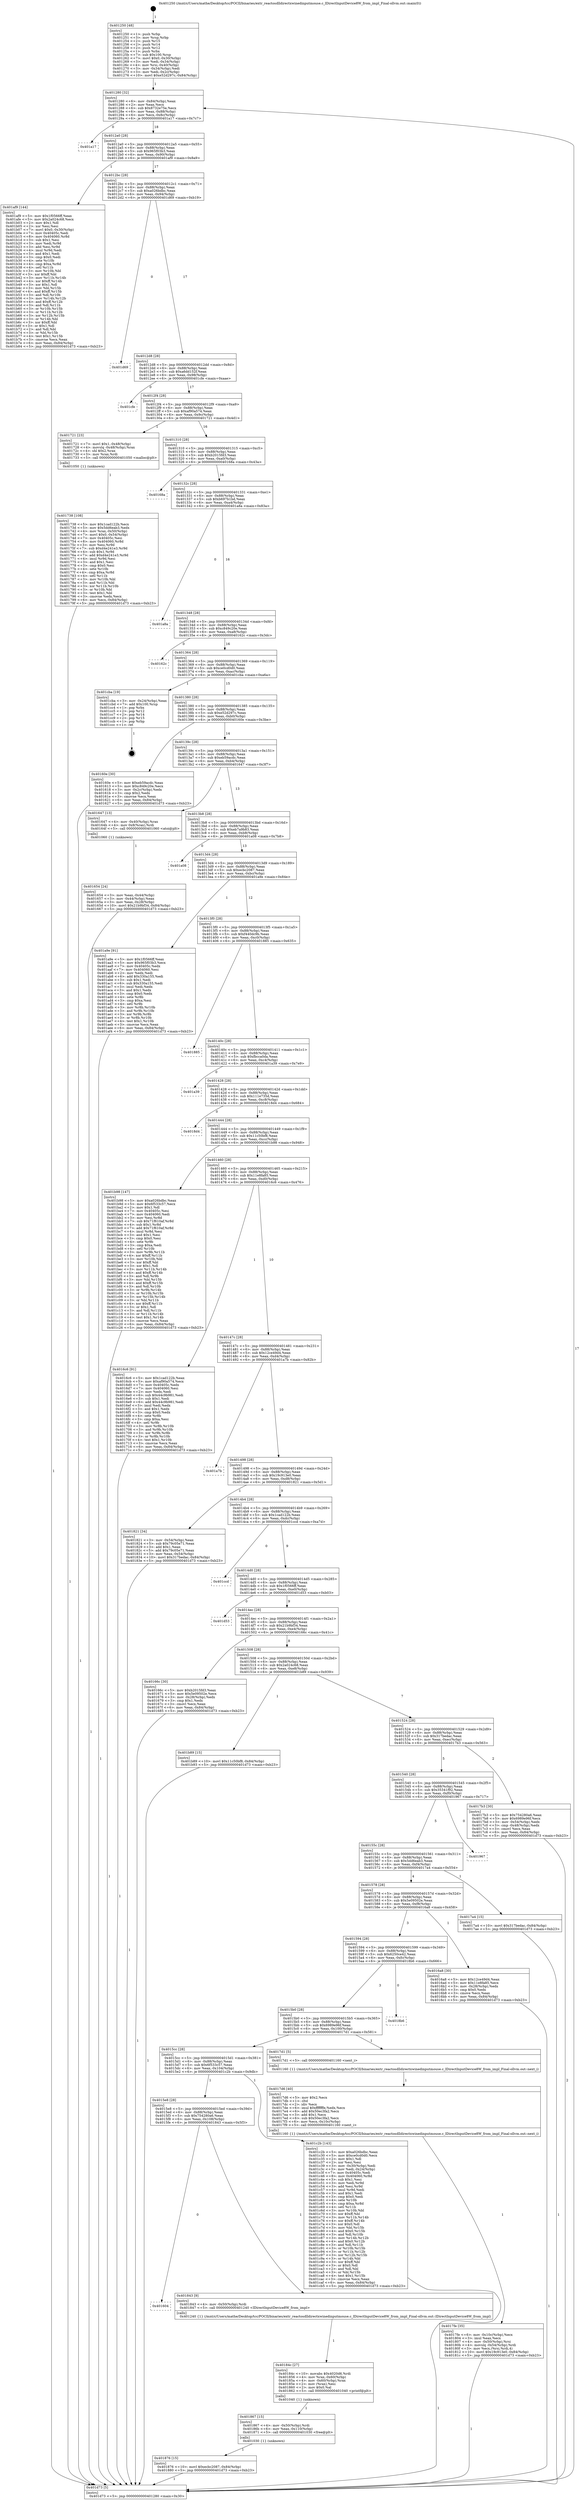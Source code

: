 digraph "0x401250" {
  label = "0x401250 (/mnt/c/Users/mathe/Desktop/tcc/POCII/binaries/extr_reactosdlldirectxwinedinputmouse.c_IDirectInputDevice8W_from_impl_Final-ollvm.out::main(0))"
  labelloc = "t"
  node[shape=record]

  Entry [label="",width=0.3,height=0.3,shape=circle,fillcolor=black,style=filled]
  "0x401280" [label="{
     0x401280 [32]\l
     | [instrs]\l
     &nbsp;&nbsp;0x401280 \<+6\>: mov -0x84(%rbp),%eax\l
     &nbsp;&nbsp;0x401286 \<+2\>: mov %eax,%ecx\l
     &nbsp;&nbsp;0x401288 \<+6\>: sub $0x8732e75e,%ecx\l
     &nbsp;&nbsp;0x40128e \<+6\>: mov %eax,-0x88(%rbp)\l
     &nbsp;&nbsp;0x401294 \<+6\>: mov %ecx,-0x8c(%rbp)\l
     &nbsp;&nbsp;0x40129a \<+6\>: je 0000000000401a17 \<main+0x7c7\>\l
  }"]
  "0x401a17" [label="{
     0x401a17\l
  }", style=dashed]
  "0x4012a0" [label="{
     0x4012a0 [28]\l
     | [instrs]\l
     &nbsp;&nbsp;0x4012a0 \<+5\>: jmp 00000000004012a5 \<main+0x55\>\l
     &nbsp;&nbsp;0x4012a5 \<+6\>: mov -0x88(%rbp),%eax\l
     &nbsp;&nbsp;0x4012ab \<+5\>: sub $0x965f03b3,%eax\l
     &nbsp;&nbsp;0x4012b0 \<+6\>: mov %eax,-0x90(%rbp)\l
     &nbsp;&nbsp;0x4012b6 \<+6\>: je 0000000000401af9 \<main+0x8a9\>\l
  }"]
  Exit [label="",width=0.3,height=0.3,shape=circle,fillcolor=black,style=filled,peripheries=2]
  "0x401af9" [label="{
     0x401af9 [144]\l
     | [instrs]\l
     &nbsp;&nbsp;0x401af9 \<+5\>: mov $0x1f0566ff,%eax\l
     &nbsp;&nbsp;0x401afe \<+5\>: mov $0x2a024c68,%ecx\l
     &nbsp;&nbsp;0x401b03 \<+2\>: mov $0x1,%dl\l
     &nbsp;&nbsp;0x401b05 \<+2\>: xor %esi,%esi\l
     &nbsp;&nbsp;0x401b07 \<+7\>: movl $0x0,-0x30(%rbp)\l
     &nbsp;&nbsp;0x401b0e \<+7\>: mov 0x40405c,%edi\l
     &nbsp;&nbsp;0x401b15 \<+8\>: mov 0x404060,%r8d\l
     &nbsp;&nbsp;0x401b1d \<+3\>: sub $0x1,%esi\l
     &nbsp;&nbsp;0x401b20 \<+3\>: mov %edi,%r9d\l
     &nbsp;&nbsp;0x401b23 \<+3\>: add %esi,%r9d\l
     &nbsp;&nbsp;0x401b26 \<+4\>: imul %r9d,%edi\l
     &nbsp;&nbsp;0x401b2a \<+3\>: and $0x1,%edi\l
     &nbsp;&nbsp;0x401b2d \<+3\>: cmp $0x0,%edi\l
     &nbsp;&nbsp;0x401b30 \<+4\>: sete %r10b\l
     &nbsp;&nbsp;0x401b34 \<+4\>: cmp $0xa,%r8d\l
     &nbsp;&nbsp;0x401b38 \<+4\>: setl %r11b\l
     &nbsp;&nbsp;0x401b3c \<+3\>: mov %r10b,%bl\l
     &nbsp;&nbsp;0x401b3f \<+3\>: xor $0xff,%bl\l
     &nbsp;&nbsp;0x401b42 \<+3\>: mov %r11b,%r14b\l
     &nbsp;&nbsp;0x401b45 \<+4\>: xor $0xff,%r14b\l
     &nbsp;&nbsp;0x401b49 \<+3\>: xor $0x1,%dl\l
     &nbsp;&nbsp;0x401b4c \<+3\>: mov %bl,%r15b\l
     &nbsp;&nbsp;0x401b4f \<+4\>: and $0xff,%r15b\l
     &nbsp;&nbsp;0x401b53 \<+3\>: and %dl,%r10b\l
     &nbsp;&nbsp;0x401b56 \<+3\>: mov %r14b,%r12b\l
     &nbsp;&nbsp;0x401b59 \<+4\>: and $0xff,%r12b\l
     &nbsp;&nbsp;0x401b5d \<+3\>: and %dl,%r11b\l
     &nbsp;&nbsp;0x401b60 \<+3\>: or %r10b,%r15b\l
     &nbsp;&nbsp;0x401b63 \<+3\>: or %r11b,%r12b\l
     &nbsp;&nbsp;0x401b66 \<+3\>: xor %r12b,%r15b\l
     &nbsp;&nbsp;0x401b69 \<+3\>: or %r14b,%bl\l
     &nbsp;&nbsp;0x401b6c \<+3\>: xor $0xff,%bl\l
     &nbsp;&nbsp;0x401b6f \<+3\>: or $0x1,%dl\l
     &nbsp;&nbsp;0x401b72 \<+2\>: and %dl,%bl\l
     &nbsp;&nbsp;0x401b74 \<+3\>: or %bl,%r15b\l
     &nbsp;&nbsp;0x401b77 \<+4\>: test $0x1,%r15b\l
     &nbsp;&nbsp;0x401b7b \<+3\>: cmovne %ecx,%eax\l
     &nbsp;&nbsp;0x401b7e \<+6\>: mov %eax,-0x84(%rbp)\l
     &nbsp;&nbsp;0x401b84 \<+5\>: jmp 0000000000401d73 \<main+0xb23\>\l
  }"]
  "0x4012bc" [label="{
     0x4012bc [28]\l
     | [instrs]\l
     &nbsp;&nbsp;0x4012bc \<+5\>: jmp 00000000004012c1 \<main+0x71\>\l
     &nbsp;&nbsp;0x4012c1 \<+6\>: mov -0x88(%rbp),%eax\l
     &nbsp;&nbsp;0x4012c7 \<+5\>: sub $0xa026bdbc,%eax\l
     &nbsp;&nbsp;0x4012cc \<+6\>: mov %eax,-0x94(%rbp)\l
     &nbsp;&nbsp;0x4012d2 \<+6\>: je 0000000000401d69 \<main+0xb19\>\l
  }"]
  "0x401876" [label="{
     0x401876 [15]\l
     | [instrs]\l
     &nbsp;&nbsp;0x401876 \<+10\>: movl $0xecbc2087,-0x84(%rbp)\l
     &nbsp;&nbsp;0x401880 \<+5\>: jmp 0000000000401d73 \<main+0xb23\>\l
  }"]
  "0x401d69" [label="{
     0x401d69\l
  }", style=dashed]
  "0x4012d8" [label="{
     0x4012d8 [28]\l
     | [instrs]\l
     &nbsp;&nbsp;0x4012d8 \<+5\>: jmp 00000000004012dd \<main+0x8d\>\l
     &nbsp;&nbsp;0x4012dd \<+6\>: mov -0x88(%rbp),%eax\l
     &nbsp;&nbsp;0x4012e3 \<+5\>: sub $0xa6dd152f,%eax\l
     &nbsp;&nbsp;0x4012e8 \<+6\>: mov %eax,-0x98(%rbp)\l
     &nbsp;&nbsp;0x4012ee \<+6\>: je 0000000000401cfe \<main+0xaae\>\l
  }"]
  "0x401867" [label="{
     0x401867 [15]\l
     | [instrs]\l
     &nbsp;&nbsp;0x401867 \<+4\>: mov -0x50(%rbp),%rdi\l
     &nbsp;&nbsp;0x40186b \<+6\>: mov %eax,-0x110(%rbp)\l
     &nbsp;&nbsp;0x401871 \<+5\>: call 0000000000401030 \<free@plt\>\l
     | [calls]\l
     &nbsp;&nbsp;0x401030 \{1\} (unknown)\l
  }"]
  "0x401cfe" [label="{
     0x401cfe\l
  }", style=dashed]
  "0x4012f4" [label="{
     0x4012f4 [28]\l
     | [instrs]\l
     &nbsp;&nbsp;0x4012f4 \<+5\>: jmp 00000000004012f9 \<main+0xa9\>\l
     &nbsp;&nbsp;0x4012f9 \<+6\>: mov -0x88(%rbp),%eax\l
     &nbsp;&nbsp;0x4012ff \<+5\>: sub $0xaf90a574,%eax\l
     &nbsp;&nbsp;0x401304 \<+6\>: mov %eax,-0x9c(%rbp)\l
     &nbsp;&nbsp;0x40130a \<+6\>: je 0000000000401721 \<main+0x4d1\>\l
  }"]
  "0x40184c" [label="{
     0x40184c [27]\l
     | [instrs]\l
     &nbsp;&nbsp;0x40184c \<+10\>: movabs $0x4020d6,%rdi\l
     &nbsp;&nbsp;0x401856 \<+4\>: mov %rax,-0x60(%rbp)\l
     &nbsp;&nbsp;0x40185a \<+4\>: mov -0x60(%rbp),%rax\l
     &nbsp;&nbsp;0x40185e \<+2\>: mov (%rax),%esi\l
     &nbsp;&nbsp;0x401860 \<+2\>: mov $0x0,%al\l
     &nbsp;&nbsp;0x401862 \<+5\>: call 0000000000401040 \<printf@plt\>\l
     | [calls]\l
     &nbsp;&nbsp;0x401040 \{1\} (unknown)\l
  }"]
  "0x401721" [label="{
     0x401721 [23]\l
     | [instrs]\l
     &nbsp;&nbsp;0x401721 \<+7\>: movl $0x1,-0x48(%rbp)\l
     &nbsp;&nbsp;0x401728 \<+4\>: movslq -0x48(%rbp),%rax\l
     &nbsp;&nbsp;0x40172c \<+4\>: shl $0x2,%rax\l
     &nbsp;&nbsp;0x401730 \<+3\>: mov %rax,%rdi\l
     &nbsp;&nbsp;0x401733 \<+5\>: call 0000000000401050 \<malloc@plt\>\l
     | [calls]\l
     &nbsp;&nbsp;0x401050 \{1\} (unknown)\l
  }"]
  "0x401310" [label="{
     0x401310 [28]\l
     | [instrs]\l
     &nbsp;&nbsp;0x401310 \<+5\>: jmp 0000000000401315 \<main+0xc5\>\l
     &nbsp;&nbsp;0x401315 \<+6\>: mov -0x88(%rbp),%eax\l
     &nbsp;&nbsp;0x40131b \<+5\>: sub $0xb2015fd3,%eax\l
     &nbsp;&nbsp;0x401320 \<+6\>: mov %eax,-0xa0(%rbp)\l
     &nbsp;&nbsp;0x401326 \<+6\>: je 000000000040168a \<main+0x43a\>\l
  }"]
  "0x401604" [label="{
     0x401604\l
  }", style=dashed]
  "0x40168a" [label="{
     0x40168a\l
  }", style=dashed]
  "0x40132c" [label="{
     0x40132c [28]\l
     | [instrs]\l
     &nbsp;&nbsp;0x40132c \<+5\>: jmp 0000000000401331 \<main+0xe1\>\l
     &nbsp;&nbsp;0x401331 \<+6\>: mov -0x88(%rbp),%eax\l
     &nbsp;&nbsp;0x401337 \<+5\>: sub $0xb697b1bd,%eax\l
     &nbsp;&nbsp;0x40133c \<+6\>: mov %eax,-0xa4(%rbp)\l
     &nbsp;&nbsp;0x401342 \<+6\>: je 0000000000401a8a \<main+0x83a\>\l
  }"]
  "0x401843" [label="{
     0x401843 [9]\l
     | [instrs]\l
     &nbsp;&nbsp;0x401843 \<+4\>: mov -0x50(%rbp),%rdi\l
     &nbsp;&nbsp;0x401847 \<+5\>: call 0000000000401240 \<IDirectInputDevice8W_from_impl\>\l
     | [calls]\l
     &nbsp;&nbsp;0x401240 \{1\} (/mnt/c/Users/mathe/Desktop/tcc/POCII/binaries/extr_reactosdlldirectxwinedinputmouse.c_IDirectInputDevice8W_from_impl_Final-ollvm.out::IDirectInputDevice8W_from_impl)\l
  }"]
  "0x401a8a" [label="{
     0x401a8a\l
  }", style=dashed]
  "0x401348" [label="{
     0x401348 [28]\l
     | [instrs]\l
     &nbsp;&nbsp;0x401348 \<+5\>: jmp 000000000040134d \<main+0xfd\>\l
     &nbsp;&nbsp;0x40134d \<+6\>: mov -0x88(%rbp),%eax\l
     &nbsp;&nbsp;0x401353 \<+5\>: sub $0xc849c20e,%eax\l
     &nbsp;&nbsp;0x401358 \<+6\>: mov %eax,-0xa8(%rbp)\l
     &nbsp;&nbsp;0x40135e \<+6\>: je 000000000040162c \<main+0x3dc\>\l
  }"]
  "0x4015e8" [label="{
     0x4015e8 [28]\l
     | [instrs]\l
     &nbsp;&nbsp;0x4015e8 \<+5\>: jmp 00000000004015ed \<main+0x39d\>\l
     &nbsp;&nbsp;0x4015ed \<+6\>: mov -0x88(%rbp),%eax\l
     &nbsp;&nbsp;0x4015f3 \<+5\>: sub $0x754280a6,%eax\l
     &nbsp;&nbsp;0x4015f8 \<+6\>: mov %eax,-0x108(%rbp)\l
     &nbsp;&nbsp;0x4015fe \<+6\>: je 0000000000401843 \<main+0x5f3\>\l
  }"]
  "0x40162c" [label="{
     0x40162c\l
  }", style=dashed]
  "0x401364" [label="{
     0x401364 [28]\l
     | [instrs]\l
     &nbsp;&nbsp;0x401364 \<+5\>: jmp 0000000000401369 \<main+0x119\>\l
     &nbsp;&nbsp;0x401369 \<+6\>: mov -0x88(%rbp),%eax\l
     &nbsp;&nbsp;0x40136f \<+5\>: sub $0xce0cd0d0,%eax\l
     &nbsp;&nbsp;0x401374 \<+6\>: mov %eax,-0xac(%rbp)\l
     &nbsp;&nbsp;0x40137a \<+6\>: je 0000000000401cba \<main+0xa6a\>\l
  }"]
  "0x401c2b" [label="{
     0x401c2b [143]\l
     | [instrs]\l
     &nbsp;&nbsp;0x401c2b \<+5\>: mov $0xa026bdbc,%eax\l
     &nbsp;&nbsp;0x401c30 \<+5\>: mov $0xce0cd0d0,%ecx\l
     &nbsp;&nbsp;0x401c35 \<+2\>: mov $0x1,%dl\l
     &nbsp;&nbsp;0x401c37 \<+2\>: xor %esi,%esi\l
     &nbsp;&nbsp;0x401c39 \<+3\>: mov -0x30(%rbp),%edi\l
     &nbsp;&nbsp;0x401c3c \<+3\>: mov %edi,-0x24(%rbp)\l
     &nbsp;&nbsp;0x401c3f \<+7\>: mov 0x40405c,%edi\l
     &nbsp;&nbsp;0x401c46 \<+8\>: mov 0x404060,%r8d\l
     &nbsp;&nbsp;0x401c4e \<+3\>: sub $0x1,%esi\l
     &nbsp;&nbsp;0x401c51 \<+3\>: mov %edi,%r9d\l
     &nbsp;&nbsp;0x401c54 \<+3\>: add %esi,%r9d\l
     &nbsp;&nbsp;0x401c57 \<+4\>: imul %r9d,%edi\l
     &nbsp;&nbsp;0x401c5b \<+3\>: and $0x1,%edi\l
     &nbsp;&nbsp;0x401c5e \<+3\>: cmp $0x0,%edi\l
     &nbsp;&nbsp;0x401c61 \<+4\>: sete %r10b\l
     &nbsp;&nbsp;0x401c65 \<+4\>: cmp $0xa,%r8d\l
     &nbsp;&nbsp;0x401c69 \<+4\>: setl %r11b\l
     &nbsp;&nbsp;0x401c6d \<+3\>: mov %r10b,%bl\l
     &nbsp;&nbsp;0x401c70 \<+3\>: xor $0xff,%bl\l
     &nbsp;&nbsp;0x401c73 \<+3\>: mov %r11b,%r14b\l
     &nbsp;&nbsp;0x401c76 \<+4\>: xor $0xff,%r14b\l
     &nbsp;&nbsp;0x401c7a \<+3\>: xor $0x0,%dl\l
     &nbsp;&nbsp;0x401c7d \<+3\>: mov %bl,%r15b\l
     &nbsp;&nbsp;0x401c80 \<+4\>: and $0x0,%r15b\l
     &nbsp;&nbsp;0x401c84 \<+3\>: and %dl,%r10b\l
     &nbsp;&nbsp;0x401c87 \<+3\>: mov %r14b,%r12b\l
     &nbsp;&nbsp;0x401c8a \<+4\>: and $0x0,%r12b\l
     &nbsp;&nbsp;0x401c8e \<+3\>: and %dl,%r11b\l
     &nbsp;&nbsp;0x401c91 \<+3\>: or %r10b,%r15b\l
     &nbsp;&nbsp;0x401c94 \<+3\>: or %r11b,%r12b\l
     &nbsp;&nbsp;0x401c97 \<+3\>: xor %r12b,%r15b\l
     &nbsp;&nbsp;0x401c9a \<+3\>: or %r14b,%bl\l
     &nbsp;&nbsp;0x401c9d \<+3\>: xor $0xff,%bl\l
     &nbsp;&nbsp;0x401ca0 \<+3\>: or $0x0,%dl\l
     &nbsp;&nbsp;0x401ca3 \<+2\>: and %dl,%bl\l
     &nbsp;&nbsp;0x401ca5 \<+3\>: or %bl,%r15b\l
     &nbsp;&nbsp;0x401ca8 \<+4\>: test $0x1,%r15b\l
     &nbsp;&nbsp;0x401cac \<+3\>: cmovne %ecx,%eax\l
     &nbsp;&nbsp;0x401caf \<+6\>: mov %eax,-0x84(%rbp)\l
     &nbsp;&nbsp;0x401cb5 \<+5\>: jmp 0000000000401d73 \<main+0xb23\>\l
  }"]
  "0x401cba" [label="{
     0x401cba [19]\l
     | [instrs]\l
     &nbsp;&nbsp;0x401cba \<+3\>: mov -0x24(%rbp),%eax\l
     &nbsp;&nbsp;0x401cbd \<+7\>: add $0x100,%rsp\l
     &nbsp;&nbsp;0x401cc4 \<+1\>: pop %rbx\l
     &nbsp;&nbsp;0x401cc5 \<+2\>: pop %r12\l
     &nbsp;&nbsp;0x401cc7 \<+2\>: pop %r14\l
     &nbsp;&nbsp;0x401cc9 \<+2\>: pop %r15\l
     &nbsp;&nbsp;0x401ccb \<+1\>: pop %rbp\l
     &nbsp;&nbsp;0x401ccc \<+1\>: ret\l
  }"]
  "0x401380" [label="{
     0x401380 [28]\l
     | [instrs]\l
     &nbsp;&nbsp;0x401380 \<+5\>: jmp 0000000000401385 \<main+0x135\>\l
     &nbsp;&nbsp;0x401385 \<+6\>: mov -0x88(%rbp),%eax\l
     &nbsp;&nbsp;0x40138b \<+5\>: sub $0xe52d297c,%eax\l
     &nbsp;&nbsp;0x401390 \<+6\>: mov %eax,-0xb0(%rbp)\l
     &nbsp;&nbsp;0x401396 \<+6\>: je 000000000040160e \<main+0x3be\>\l
  }"]
  "0x4017fe" [label="{
     0x4017fe [35]\l
     | [instrs]\l
     &nbsp;&nbsp;0x4017fe \<+6\>: mov -0x10c(%rbp),%ecx\l
     &nbsp;&nbsp;0x401804 \<+3\>: imul %eax,%ecx\l
     &nbsp;&nbsp;0x401807 \<+4\>: mov -0x50(%rbp),%rsi\l
     &nbsp;&nbsp;0x40180b \<+4\>: movslq -0x54(%rbp),%rdi\l
     &nbsp;&nbsp;0x40180f \<+3\>: mov %ecx,(%rsi,%rdi,4)\l
     &nbsp;&nbsp;0x401812 \<+10\>: movl $0x19c913e0,-0x84(%rbp)\l
     &nbsp;&nbsp;0x40181c \<+5\>: jmp 0000000000401d73 \<main+0xb23\>\l
  }"]
  "0x40160e" [label="{
     0x40160e [30]\l
     | [instrs]\l
     &nbsp;&nbsp;0x40160e \<+5\>: mov $0xeb59acdc,%eax\l
     &nbsp;&nbsp;0x401613 \<+5\>: mov $0xc849c20e,%ecx\l
     &nbsp;&nbsp;0x401618 \<+3\>: mov -0x2c(%rbp),%edx\l
     &nbsp;&nbsp;0x40161b \<+3\>: cmp $0x2,%edx\l
     &nbsp;&nbsp;0x40161e \<+3\>: cmovne %ecx,%eax\l
     &nbsp;&nbsp;0x401621 \<+6\>: mov %eax,-0x84(%rbp)\l
     &nbsp;&nbsp;0x401627 \<+5\>: jmp 0000000000401d73 \<main+0xb23\>\l
  }"]
  "0x40139c" [label="{
     0x40139c [28]\l
     | [instrs]\l
     &nbsp;&nbsp;0x40139c \<+5\>: jmp 00000000004013a1 \<main+0x151\>\l
     &nbsp;&nbsp;0x4013a1 \<+6\>: mov -0x88(%rbp),%eax\l
     &nbsp;&nbsp;0x4013a7 \<+5\>: sub $0xeb59acdc,%eax\l
     &nbsp;&nbsp;0x4013ac \<+6\>: mov %eax,-0xb4(%rbp)\l
     &nbsp;&nbsp;0x4013b2 \<+6\>: je 0000000000401647 \<main+0x3f7\>\l
  }"]
  "0x401d73" [label="{
     0x401d73 [5]\l
     | [instrs]\l
     &nbsp;&nbsp;0x401d73 \<+5\>: jmp 0000000000401280 \<main+0x30\>\l
  }"]
  "0x401250" [label="{
     0x401250 [48]\l
     | [instrs]\l
     &nbsp;&nbsp;0x401250 \<+1\>: push %rbp\l
     &nbsp;&nbsp;0x401251 \<+3\>: mov %rsp,%rbp\l
     &nbsp;&nbsp;0x401254 \<+2\>: push %r15\l
     &nbsp;&nbsp;0x401256 \<+2\>: push %r14\l
     &nbsp;&nbsp;0x401258 \<+2\>: push %r12\l
     &nbsp;&nbsp;0x40125a \<+1\>: push %rbx\l
     &nbsp;&nbsp;0x40125b \<+7\>: sub $0x100,%rsp\l
     &nbsp;&nbsp;0x401262 \<+7\>: movl $0x0,-0x30(%rbp)\l
     &nbsp;&nbsp;0x401269 \<+3\>: mov %edi,-0x34(%rbp)\l
     &nbsp;&nbsp;0x40126c \<+4\>: mov %rsi,-0x40(%rbp)\l
     &nbsp;&nbsp;0x401270 \<+3\>: mov -0x34(%rbp),%edi\l
     &nbsp;&nbsp;0x401273 \<+3\>: mov %edi,-0x2c(%rbp)\l
     &nbsp;&nbsp;0x401276 \<+10\>: movl $0xe52d297c,-0x84(%rbp)\l
  }"]
  "0x4017d6" [label="{
     0x4017d6 [40]\l
     | [instrs]\l
     &nbsp;&nbsp;0x4017d6 \<+5\>: mov $0x2,%ecx\l
     &nbsp;&nbsp;0x4017db \<+1\>: cltd\l
     &nbsp;&nbsp;0x4017dc \<+2\>: idiv %ecx\l
     &nbsp;&nbsp;0x4017de \<+6\>: imul $0xfffffffe,%edx,%ecx\l
     &nbsp;&nbsp;0x4017e4 \<+6\>: add $0x50ec3fa2,%ecx\l
     &nbsp;&nbsp;0x4017ea \<+3\>: add $0x1,%ecx\l
     &nbsp;&nbsp;0x4017ed \<+6\>: sub $0x50ec3fa2,%ecx\l
     &nbsp;&nbsp;0x4017f3 \<+6\>: mov %ecx,-0x10c(%rbp)\l
     &nbsp;&nbsp;0x4017f9 \<+5\>: call 0000000000401160 \<next_i\>\l
     | [calls]\l
     &nbsp;&nbsp;0x401160 \{1\} (/mnt/c/Users/mathe/Desktop/tcc/POCII/binaries/extr_reactosdlldirectxwinedinputmouse.c_IDirectInputDevice8W_from_impl_Final-ollvm.out::next_i)\l
  }"]
  "0x401647" [label="{
     0x401647 [13]\l
     | [instrs]\l
     &nbsp;&nbsp;0x401647 \<+4\>: mov -0x40(%rbp),%rax\l
     &nbsp;&nbsp;0x40164b \<+4\>: mov 0x8(%rax),%rdi\l
     &nbsp;&nbsp;0x40164f \<+5\>: call 0000000000401060 \<atoi@plt\>\l
     | [calls]\l
     &nbsp;&nbsp;0x401060 \{1\} (unknown)\l
  }"]
  "0x4013b8" [label="{
     0x4013b8 [28]\l
     | [instrs]\l
     &nbsp;&nbsp;0x4013b8 \<+5\>: jmp 00000000004013bd \<main+0x16d\>\l
     &nbsp;&nbsp;0x4013bd \<+6\>: mov -0x88(%rbp),%eax\l
     &nbsp;&nbsp;0x4013c3 \<+5\>: sub $0xeb7a9b83,%eax\l
     &nbsp;&nbsp;0x4013c8 \<+6\>: mov %eax,-0xb8(%rbp)\l
     &nbsp;&nbsp;0x4013ce \<+6\>: je 0000000000401a08 \<main+0x7b8\>\l
  }"]
  "0x401654" [label="{
     0x401654 [24]\l
     | [instrs]\l
     &nbsp;&nbsp;0x401654 \<+3\>: mov %eax,-0x44(%rbp)\l
     &nbsp;&nbsp;0x401657 \<+3\>: mov -0x44(%rbp),%eax\l
     &nbsp;&nbsp;0x40165a \<+3\>: mov %eax,-0x28(%rbp)\l
     &nbsp;&nbsp;0x40165d \<+10\>: movl $0x21b9bf34,-0x84(%rbp)\l
     &nbsp;&nbsp;0x401667 \<+5\>: jmp 0000000000401d73 \<main+0xb23\>\l
  }"]
  "0x4015cc" [label="{
     0x4015cc [28]\l
     | [instrs]\l
     &nbsp;&nbsp;0x4015cc \<+5\>: jmp 00000000004015d1 \<main+0x381\>\l
     &nbsp;&nbsp;0x4015d1 \<+6\>: mov -0x88(%rbp),%eax\l
     &nbsp;&nbsp;0x4015d7 \<+5\>: sub $0x6f533c57,%eax\l
     &nbsp;&nbsp;0x4015dc \<+6\>: mov %eax,-0x104(%rbp)\l
     &nbsp;&nbsp;0x4015e2 \<+6\>: je 0000000000401c2b \<main+0x9db\>\l
  }"]
  "0x401a08" [label="{
     0x401a08\l
  }", style=dashed]
  "0x4013d4" [label="{
     0x4013d4 [28]\l
     | [instrs]\l
     &nbsp;&nbsp;0x4013d4 \<+5\>: jmp 00000000004013d9 \<main+0x189\>\l
     &nbsp;&nbsp;0x4013d9 \<+6\>: mov -0x88(%rbp),%eax\l
     &nbsp;&nbsp;0x4013df \<+5\>: sub $0xecbc2087,%eax\l
     &nbsp;&nbsp;0x4013e4 \<+6\>: mov %eax,-0xbc(%rbp)\l
     &nbsp;&nbsp;0x4013ea \<+6\>: je 0000000000401a9e \<main+0x84e\>\l
  }"]
  "0x4017d1" [label="{
     0x4017d1 [5]\l
     | [instrs]\l
     &nbsp;&nbsp;0x4017d1 \<+5\>: call 0000000000401160 \<next_i\>\l
     | [calls]\l
     &nbsp;&nbsp;0x401160 \{1\} (/mnt/c/Users/mathe/Desktop/tcc/POCII/binaries/extr_reactosdlldirectxwinedinputmouse.c_IDirectInputDevice8W_from_impl_Final-ollvm.out::next_i)\l
  }"]
  "0x401a9e" [label="{
     0x401a9e [91]\l
     | [instrs]\l
     &nbsp;&nbsp;0x401a9e \<+5\>: mov $0x1f0566ff,%eax\l
     &nbsp;&nbsp;0x401aa3 \<+5\>: mov $0x965f03b3,%ecx\l
     &nbsp;&nbsp;0x401aa8 \<+7\>: mov 0x40405c,%edx\l
     &nbsp;&nbsp;0x401aaf \<+7\>: mov 0x404060,%esi\l
     &nbsp;&nbsp;0x401ab6 \<+2\>: mov %edx,%edi\l
     &nbsp;&nbsp;0x401ab8 \<+6\>: add $0x330a155,%edi\l
     &nbsp;&nbsp;0x401abe \<+3\>: sub $0x1,%edi\l
     &nbsp;&nbsp;0x401ac1 \<+6\>: sub $0x330a155,%edi\l
     &nbsp;&nbsp;0x401ac7 \<+3\>: imul %edi,%edx\l
     &nbsp;&nbsp;0x401aca \<+3\>: and $0x1,%edx\l
     &nbsp;&nbsp;0x401acd \<+3\>: cmp $0x0,%edx\l
     &nbsp;&nbsp;0x401ad0 \<+4\>: sete %r8b\l
     &nbsp;&nbsp;0x401ad4 \<+3\>: cmp $0xa,%esi\l
     &nbsp;&nbsp;0x401ad7 \<+4\>: setl %r9b\l
     &nbsp;&nbsp;0x401adb \<+3\>: mov %r8b,%r10b\l
     &nbsp;&nbsp;0x401ade \<+3\>: and %r9b,%r10b\l
     &nbsp;&nbsp;0x401ae1 \<+3\>: xor %r9b,%r8b\l
     &nbsp;&nbsp;0x401ae4 \<+3\>: or %r8b,%r10b\l
     &nbsp;&nbsp;0x401ae7 \<+4\>: test $0x1,%r10b\l
     &nbsp;&nbsp;0x401aeb \<+3\>: cmovne %ecx,%eax\l
     &nbsp;&nbsp;0x401aee \<+6\>: mov %eax,-0x84(%rbp)\l
     &nbsp;&nbsp;0x401af4 \<+5\>: jmp 0000000000401d73 \<main+0xb23\>\l
  }"]
  "0x4013f0" [label="{
     0x4013f0 [28]\l
     | [instrs]\l
     &nbsp;&nbsp;0x4013f0 \<+5\>: jmp 00000000004013f5 \<main+0x1a5\>\l
     &nbsp;&nbsp;0x4013f5 \<+6\>: mov -0x88(%rbp),%eax\l
     &nbsp;&nbsp;0x4013fb \<+5\>: sub $0xf440dc9b,%eax\l
     &nbsp;&nbsp;0x401400 \<+6\>: mov %eax,-0xc0(%rbp)\l
     &nbsp;&nbsp;0x401406 \<+6\>: je 0000000000401885 \<main+0x635\>\l
  }"]
  "0x4015b0" [label="{
     0x4015b0 [28]\l
     | [instrs]\l
     &nbsp;&nbsp;0x4015b0 \<+5\>: jmp 00000000004015b5 \<main+0x365\>\l
     &nbsp;&nbsp;0x4015b5 \<+6\>: mov -0x88(%rbp),%eax\l
     &nbsp;&nbsp;0x4015bb \<+5\>: sub $0x6989e96f,%eax\l
     &nbsp;&nbsp;0x4015c0 \<+6\>: mov %eax,-0x100(%rbp)\l
     &nbsp;&nbsp;0x4015c6 \<+6\>: je 00000000004017d1 \<main+0x581\>\l
  }"]
  "0x401885" [label="{
     0x401885\l
  }", style=dashed]
  "0x40140c" [label="{
     0x40140c [28]\l
     | [instrs]\l
     &nbsp;&nbsp;0x40140c \<+5\>: jmp 0000000000401411 \<main+0x1c1\>\l
     &nbsp;&nbsp;0x401411 \<+6\>: mov -0x88(%rbp),%eax\l
     &nbsp;&nbsp;0x401417 \<+5\>: sub $0xfbcca0da,%eax\l
     &nbsp;&nbsp;0x40141c \<+6\>: mov %eax,-0xc4(%rbp)\l
     &nbsp;&nbsp;0x401422 \<+6\>: je 0000000000401a39 \<main+0x7e9\>\l
  }"]
  "0x4018b6" [label="{
     0x4018b6\l
  }", style=dashed]
  "0x401a39" [label="{
     0x401a39\l
  }", style=dashed]
  "0x401428" [label="{
     0x401428 [28]\l
     | [instrs]\l
     &nbsp;&nbsp;0x401428 \<+5\>: jmp 000000000040142d \<main+0x1dd\>\l
     &nbsp;&nbsp;0x40142d \<+6\>: mov -0x88(%rbp),%eax\l
     &nbsp;&nbsp;0x401433 \<+5\>: sub $0x111e735d,%eax\l
     &nbsp;&nbsp;0x401438 \<+6\>: mov %eax,-0xc8(%rbp)\l
     &nbsp;&nbsp;0x40143e \<+6\>: je 00000000004018d4 \<main+0x684\>\l
  }"]
  "0x401738" [label="{
     0x401738 [108]\l
     | [instrs]\l
     &nbsp;&nbsp;0x401738 \<+5\>: mov $0x1cad122b,%ecx\l
     &nbsp;&nbsp;0x40173d \<+5\>: mov $0x5dd6eab3,%edx\l
     &nbsp;&nbsp;0x401742 \<+4\>: mov %rax,-0x50(%rbp)\l
     &nbsp;&nbsp;0x401746 \<+7\>: movl $0x0,-0x54(%rbp)\l
     &nbsp;&nbsp;0x40174d \<+7\>: mov 0x40405c,%esi\l
     &nbsp;&nbsp;0x401754 \<+8\>: mov 0x404060,%r8d\l
     &nbsp;&nbsp;0x40175c \<+3\>: mov %esi,%r9d\l
     &nbsp;&nbsp;0x40175f \<+7\>: sub $0xd4e241e3,%r9d\l
     &nbsp;&nbsp;0x401766 \<+4\>: sub $0x1,%r9d\l
     &nbsp;&nbsp;0x40176a \<+7\>: add $0xd4e241e3,%r9d\l
     &nbsp;&nbsp;0x401771 \<+4\>: imul %r9d,%esi\l
     &nbsp;&nbsp;0x401775 \<+3\>: and $0x1,%esi\l
     &nbsp;&nbsp;0x401778 \<+3\>: cmp $0x0,%esi\l
     &nbsp;&nbsp;0x40177b \<+4\>: sete %r10b\l
     &nbsp;&nbsp;0x40177f \<+4\>: cmp $0xa,%r8d\l
     &nbsp;&nbsp;0x401783 \<+4\>: setl %r11b\l
     &nbsp;&nbsp;0x401787 \<+3\>: mov %r10b,%bl\l
     &nbsp;&nbsp;0x40178a \<+3\>: and %r11b,%bl\l
     &nbsp;&nbsp;0x40178d \<+3\>: xor %r11b,%r10b\l
     &nbsp;&nbsp;0x401790 \<+3\>: or %r10b,%bl\l
     &nbsp;&nbsp;0x401793 \<+3\>: test $0x1,%bl\l
     &nbsp;&nbsp;0x401796 \<+3\>: cmovne %edx,%ecx\l
     &nbsp;&nbsp;0x401799 \<+6\>: mov %ecx,-0x84(%rbp)\l
     &nbsp;&nbsp;0x40179f \<+5\>: jmp 0000000000401d73 \<main+0xb23\>\l
  }"]
  "0x4018d4" [label="{
     0x4018d4\l
  }", style=dashed]
  "0x401444" [label="{
     0x401444 [28]\l
     | [instrs]\l
     &nbsp;&nbsp;0x401444 \<+5\>: jmp 0000000000401449 \<main+0x1f9\>\l
     &nbsp;&nbsp;0x401449 \<+6\>: mov -0x88(%rbp),%eax\l
     &nbsp;&nbsp;0x40144f \<+5\>: sub $0x11c50bf8,%eax\l
     &nbsp;&nbsp;0x401454 \<+6\>: mov %eax,-0xcc(%rbp)\l
     &nbsp;&nbsp;0x40145a \<+6\>: je 0000000000401b98 \<main+0x948\>\l
  }"]
  "0x401594" [label="{
     0x401594 [28]\l
     | [instrs]\l
     &nbsp;&nbsp;0x401594 \<+5\>: jmp 0000000000401599 \<main+0x349\>\l
     &nbsp;&nbsp;0x401599 \<+6\>: mov -0x88(%rbp),%eax\l
     &nbsp;&nbsp;0x40159f \<+5\>: sub $0x6250ce42,%eax\l
     &nbsp;&nbsp;0x4015a4 \<+6\>: mov %eax,-0xfc(%rbp)\l
     &nbsp;&nbsp;0x4015aa \<+6\>: je 00000000004018b6 \<main+0x666\>\l
  }"]
  "0x401b98" [label="{
     0x401b98 [147]\l
     | [instrs]\l
     &nbsp;&nbsp;0x401b98 \<+5\>: mov $0xa026bdbc,%eax\l
     &nbsp;&nbsp;0x401b9d \<+5\>: mov $0x6f533c57,%ecx\l
     &nbsp;&nbsp;0x401ba2 \<+2\>: mov $0x1,%dl\l
     &nbsp;&nbsp;0x401ba4 \<+7\>: mov 0x40405c,%esi\l
     &nbsp;&nbsp;0x401bab \<+7\>: mov 0x404060,%edi\l
     &nbsp;&nbsp;0x401bb2 \<+3\>: mov %esi,%r8d\l
     &nbsp;&nbsp;0x401bb5 \<+7\>: sub $0x71f610af,%r8d\l
     &nbsp;&nbsp;0x401bbc \<+4\>: sub $0x1,%r8d\l
     &nbsp;&nbsp;0x401bc0 \<+7\>: add $0x71f610af,%r8d\l
     &nbsp;&nbsp;0x401bc7 \<+4\>: imul %r8d,%esi\l
     &nbsp;&nbsp;0x401bcb \<+3\>: and $0x1,%esi\l
     &nbsp;&nbsp;0x401bce \<+3\>: cmp $0x0,%esi\l
     &nbsp;&nbsp;0x401bd1 \<+4\>: sete %r9b\l
     &nbsp;&nbsp;0x401bd5 \<+3\>: cmp $0xa,%edi\l
     &nbsp;&nbsp;0x401bd8 \<+4\>: setl %r10b\l
     &nbsp;&nbsp;0x401bdc \<+3\>: mov %r9b,%r11b\l
     &nbsp;&nbsp;0x401bdf \<+4\>: xor $0xff,%r11b\l
     &nbsp;&nbsp;0x401be3 \<+3\>: mov %r10b,%bl\l
     &nbsp;&nbsp;0x401be6 \<+3\>: xor $0xff,%bl\l
     &nbsp;&nbsp;0x401be9 \<+3\>: xor $0x1,%dl\l
     &nbsp;&nbsp;0x401bec \<+3\>: mov %r11b,%r14b\l
     &nbsp;&nbsp;0x401bef \<+4\>: and $0xff,%r14b\l
     &nbsp;&nbsp;0x401bf3 \<+3\>: and %dl,%r9b\l
     &nbsp;&nbsp;0x401bf6 \<+3\>: mov %bl,%r15b\l
     &nbsp;&nbsp;0x401bf9 \<+4\>: and $0xff,%r15b\l
     &nbsp;&nbsp;0x401bfd \<+3\>: and %dl,%r10b\l
     &nbsp;&nbsp;0x401c00 \<+3\>: or %r9b,%r14b\l
     &nbsp;&nbsp;0x401c03 \<+3\>: or %r10b,%r15b\l
     &nbsp;&nbsp;0x401c06 \<+3\>: xor %r15b,%r14b\l
     &nbsp;&nbsp;0x401c09 \<+3\>: or %bl,%r11b\l
     &nbsp;&nbsp;0x401c0c \<+4\>: xor $0xff,%r11b\l
     &nbsp;&nbsp;0x401c10 \<+3\>: or $0x1,%dl\l
     &nbsp;&nbsp;0x401c13 \<+3\>: and %dl,%r11b\l
     &nbsp;&nbsp;0x401c16 \<+3\>: or %r11b,%r14b\l
     &nbsp;&nbsp;0x401c19 \<+4\>: test $0x1,%r14b\l
     &nbsp;&nbsp;0x401c1d \<+3\>: cmovne %ecx,%eax\l
     &nbsp;&nbsp;0x401c20 \<+6\>: mov %eax,-0x84(%rbp)\l
     &nbsp;&nbsp;0x401c26 \<+5\>: jmp 0000000000401d73 \<main+0xb23\>\l
  }"]
  "0x401460" [label="{
     0x401460 [28]\l
     | [instrs]\l
     &nbsp;&nbsp;0x401460 \<+5\>: jmp 0000000000401465 \<main+0x215\>\l
     &nbsp;&nbsp;0x401465 \<+6\>: mov -0x88(%rbp),%eax\l
     &nbsp;&nbsp;0x40146b \<+5\>: sub $0x11e8fa85,%eax\l
     &nbsp;&nbsp;0x401470 \<+6\>: mov %eax,-0xd0(%rbp)\l
     &nbsp;&nbsp;0x401476 \<+6\>: je 00000000004016c6 \<main+0x476\>\l
  }"]
  "0x4016a8" [label="{
     0x4016a8 [30]\l
     | [instrs]\l
     &nbsp;&nbsp;0x4016a8 \<+5\>: mov $0x12ce49d4,%eax\l
     &nbsp;&nbsp;0x4016ad \<+5\>: mov $0x11e8fa85,%ecx\l
     &nbsp;&nbsp;0x4016b2 \<+3\>: mov -0x28(%rbp),%edx\l
     &nbsp;&nbsp;0x4016b5 \<+3\>: cmp $0x0,%edx\l
     &nbsp;&nbsp;0x4016b8 \<+3\>: cmove %ecx,%eax\l
     &nbsp;&nbsp;0x4016bb \<+6\>: mov %eax,-0x84(%rbp)\l
     &nbsp;&nbsp;0x4016c1 \<+5\>: jmp 0000000000401d73 \<main+0xb23\>\l
  }"]
  "0x4016c6" [label="{
     0x4016c6 [91]\l
     | [instrs]\l
     &nbsp;&nbsp;0x4016c6 \<+5\>: mov $0x1cad122b,%eax\l
     &nbsp;&nbsp;0x4016cb \<+5\>: mov $0xaf90a574,%ecx\l
     &nbsp;&nbsp;0x4016d0 \<+7\>: mov 0x40405c,%edx\l
     &nbsp;&nbsp;0x4016d7 \<+7\>: mov 0x404060,%esi\l
     &nbsp;&nbsp;0x4016de \<+2\>: mov %edx,%edi\l
     &nbsp;&nbsp;0x4016e0 \<+6\>: sub $0x44c9b981,%edi\l
     &nbsp;&nbsp;0x4016e6 \<+3\>: sub $0x1,%edi\l
     &nbsp;&nbsp;0x4016e9 \<+6\>: add $0x44c9b981,%edi\l
     &nbsp;&nbsp;0x4016ef \<+3\>: imul %edi,%edx\l
     &nbsp;&nbsp;0x4016f2 \<+3\>: and $0x1,%edx\l
     &nbsp;&nbsp;0x4016f5 \<+3\>: cmp $0x0,%edx\l
     &nbsp;&nbsp;0x4016f8 \<+4\>: sete %r8b\l
     &nbsp;&nbsp;0x4016fc \<+3\>: cmp $0xa,%esi\l
     &nbsp;&nbsp;0x4016ff \<+4\>: setl %r9b\l
     &nbsp;&nbsp;0x401703 \<+3\>: mov %r8b,%r10b\l
     &nbsp;&nbsp;0x401706 \<+3\>: and %r9b,%r10b\l
     &nbsp;&nbsp;0x401709 \<+3\>: xor %r9b,%r8b\l
     &nbsp;&nbsp;0x40170c \<+3\>: or %r8b,%r10b\l
     &nbsp;&nbsp;0x40170f \<+4\>: test $0x1,%r10b\l
     &nbsp;&nbsp;0x401713 \<+3\>: cmovne %ecx,%eax\l
     &nbsp;&nbsp;0x401716 \<+6\>: mov %eax,-0x84(%rbp)\l
     &nbsp;&nbsp;0x40171c \<+5\>: jmp 0000000000401d73 \<main+0xb23\>\l
  }"]
  "0x40147c" [label="{
     0x40147c [28]\l
     | [instrs]\l
     &nbsp;&nbsp;0x40147c \<+5\>: jmp 0000000000401481 \<main+0x231\>\l
     &nbsp;&nbsp;0x401481 \<+6\>: mov -0x88(%rbp),%eax\l
     &nbsp;&nbsp;0x401487 \<+5\>: sub $0x12ce49d4,%eax\l
     &nbsp;&nbsp;0x40148c \<+6\>: mov %eax,-0xd4(%rbp)\l
     &nbsp;&nbsp;0x401492 \<+6\>: je 0000000000401a7b \<main+0x82b\>\l
  }"]
  "0x401578" [label="{
     0x401578 [28]\l
     | [instrs]\l
     &nbsp;&nbsp;0x401578 \<+5\>: jmp 000000000040157d \<main+0x32d\>\l
     &nbsp;&nbsp;0x40157d \<+6\>: mov -0x88(%rbp),%eax\l
     &nbsp;&nbsp;0x401583 \<+5\>: sub $0x5e09502e,%eax\l
     &nbsp;&nbsp;0x401588 \<+6\>: mov %eax,-0xf8(%rbp)\l
     &nbsp;&nbsp;0x40158e \<+6\>: je 00000000004016a8 \<main+0x458\>\l
  }"]
  "0x401a7b" [label="{
     0x401a7b\l
  }", style=dashed]
  "0x401498" [label="{
     0x401498 [28]\l
     | [instrs]\l
     &nbsp;&nbsp;0x401498 \<+5\>: jmp 000000000040149d \<main+0x24d\>\l
     &nbsp;&nbsp;0x40149d \<+6\>: mov -0x88(%rbp),%eax\l
     &nbsp;&nbsp;0x4014a3 \<+5\>: sub $0x19c913e0,%eax\l
     &nbsp;&nbsp;0x4014a8 \<+6\>: mov %eax,-0xd8(%rbp)\l
     &nbsp;&nbsp;0x4014ae \<+6\>: je 0000000000401821 \<main+0x5d1\>\l
  }"]
  "0x4017a4" [label="{
     0x4017a4 [15]\l
     | [instrs]\l
     &nbsp;&nbsp;0x4017a4 \<+10\>: movl $0x317bedac,-0x84(%rbp)\l
     &nbsp;&nbsp;0x4017ae \<+5\>: jmp 0000000000401d73 \<main+0xb23\>\l
  }"]
  "0x401821" [label="{
     0x401821 [34]\l
     | [instrs]\l
     &nbsp;&nbsp;0x401821 \<+3\>: mov -0x54(%rbp),%eax\l
     &nbsp;&nbsp;0x401824 \<+5\>: sub $0x79c05e71,%eax\l
     &nbsp;&nbsp;0x401829 \<+3\>: add $0x1,%eax\l
     &nbsp;&nbsp;0x40182c \<+5\>: add $0x79c05e71,%eax\l
     &nbsp;&nbsp;0x401831 \<+3\>: mov %eax,-0x54(%rbp)\l
     &nbsp;&nbsp;0x401834 \<+10\>: movl $0x317bedac,-0x84(%rbp)\l
     &nbsp;&nbsp;0x40183e \<+5\>: jmp 0000000000401d73 \<main+0xb23\>\l
  }"]
  "0x4014b4" [label="{
     0x4014b4 [28]\l
     | [instrs]\l
     &nbsp;&nbsp;0x4014b4 \<+5\>: jmp 00000000004014b9 \<main+0x269\>\l
     &nbsp;&nbsp;0x4014b9 \<+6\>: mov -0x88(%rbp),%eax\l
     &nbsp;&nbsp;0x4014bf \<+5\>: sub $0x1cad122b,%eax\l
     &nbsp;&nbsp;0x4014c4 \<+6\>: mov %eax,-0xdc(%rbp)\l
     &nbsp;&nbsp;0x4014ca \<+6\>: je 0000000000401ccd \<main+0xa7d\>\l
  }"]
  "0x40155c" [label="{
     0x40155c [28]\l
     | [instrs]\l
     &nbsp;&nbsp;0x40155c \<+5\>: jmp 0000000000401561 \<main+0x311\>\l
     &nbsp;&nbsp;0x401561 \<+6\>: mov -0x88(%rbp),%eax\l
     &nbsp;&nbsp;0x401567 \<+5\>: sub $0x5dd6eab3,%eax\l
     &nbsp;&nbsp;0x40156c \<+6\>: mov %eax,-0xf4(%rbp)\l
     &nbsp;&nbsp;0x401572 \<+6\>: je 00000000004017a4 \<main+0x554\>\l
  }"]
  "0x401ccd" [label="{
     0x401ccd\l
  }", style=dashed]
  "0x4014d0" [label="{
     0x4014d0 [28]\l
     | [instrs]\l
     &nbsp;&nbsp;0x4014d0 \<+5\>: jmp 00000000004014d5 \<main+0x285\>\l
     &nbsp;&nbsp;0x4014d5 \<+6\>: mov -0x88(%rbp),%eax\l
     &nbsp;&nbsp;0x4014db \<+5\>: sub $0x1f0566ff,%eax\l
     &nbsp;&nbsp;0x4014e0 \<+6\>: mov %eax,-0xe0(%rbp)\l
     &nbsp;&nbsp;0x4014e6 \<+6\>: je 0000000000401d53 \<main+0xb03\>\l
  }"]
  "0x401967" [label="{
     0x401967\l
  }", style=dashed]
  "0x401d53" [label="{
     0x401d53\l
  }", style=dashed]
  "0x4014ec" [label="{
     0x4014ec [28]\l
     | [instrs]\l
     &nbsp;&nbsp;0x4014ec \<+5\>: jmp 00000000004014f1 \<main+0x2a1\>\l
     &nbsp;&nbsp;0x4014f1 \<+6\>: mov -0x88(%rbp),%eax\l
     &nbsp;&nbsp;0x4014f7 \<+5\>: sub $0x21b9bf34,%eax\l
     &nbsp;&nbsp;0x4014fc \<+6\>: mov %eax,-0xe4(%rbp)\l
     &nbsp;&nbsp;0x401502 \<+6\>: je 000000000040166c \<main+0x41c\>\l
  }"]
  "0x401540" [label="{
     0x401540 [28]\l
     | [instrs]\l
     &nbsp;&nbsp;0x401540 \<+5\>: jmp 0000000000401545 \<main+0x2f5\>\l
     &nbsp;&nbsp;0x401545 \<+6\>: mov -0x88(%rbp),%eax\l
     &nbsp;&nbsp;0x40154b \<+5\>: sub $0x35341f92,%eax\l
     &nbsp;&nbsp;0x401550 \<+6\>: mov %eax,-0xf0(%rbp)\l
     &nbsp;&nbsp;0x401556 \<+6\>: je 0000000000401967 \<main+0x717\>\l
  }"]
  "0x40166c" [label="{
     0x40166c [30]\l
     | [instrs]\l
     &nbsp;&nbsp;0x40166c \<+5\>: mov $0xb2015fd3,%eax\l
     &nbsp;&nbsp;0x401671 \<+5\>: mov $0x5e09502e,%ecx\l
     &nbsp;&nbsp;0x401676 \<+3\>: mov -0x28(%rbp),%edx\l
     &nbsp;&nbsp;0x401679 \<+3\>: cmp $0x1,%edx\l
     &nbsp;&nbsp;0x40167c \<+3\>: cmovl %ecx,%eax\l
     &nbsp;&nbsp;0x40167f \<+6\>: mov %eax,-0x84(%rbp)\l
     &nbsp;&nbsp;0x401685 \<+5\>: jmp 0000000000401d73 \<main+0xb23\>\l
  }"]
  "0x401508" [label="{
     0x401508 [28]\l
     | [instrs]\l
     &nbsp;&nbsp;0x401508 \<+5\>: jmp 000000000040150d \<main+0x2bd\>\l
     &nbsp;&nbsp;0x40150d \<+6\>: mov -0x88(%rbp),%eax\l
     &nbsp;&nbsp;0x401513 \<+5\>: sub $0x2a024c68,%eax\l
     &nbsp;&nbsp;0x401518 \<+6\>: mov %eax,-0xe8(%rbp)\l
     &nbsp;&nbsp;0x40151e \<+6\>: je 0000000000401b89 \<main+0x939\>\l
  }"]
  "0x4017b3" [label="{
     0x4017b3 [30]\l
     | [instrs]\l
     &nbsp;&nbsp;0x4017b3 \<+5\>: mov $0x754280a6,%eax\l
     &nbsp;&nbsp;0x4017b8 \<+5\>: mov $0x6989e96f,%ecx\l
     &nbsp;&nbsp;0x4017bd \<+3\>: mov -0x54(%rbp),%edx\l
     &nbsp;&nbsp;0x4017c0 \<+3\>: cmp -0x48(%rbp),%edx\l
     &nbsp;&nbsp;0x4017c3 \<+3\>: cmovl %ecx,%eax\l
     &nbsp;&nbsp;0x4017c6 \<+6\>: mov %eax,-0x84(%rbp)\l
     &nbsp;&nbsp;0x4017cc \<+5\>: jmp 0000000000401d73 \<main+0xb23\>\l
  }"]
  "0x401b89" [label="{
     0x401b89 [15]\l
     | [instrs]\l
     &nbsp;&nbsp;0x401b89 \<+10\>: movl $0x11c50bf8,-0x84(%rbp)\l
     &nbsp;&nbsp;0x401b93 \<+5\>: jmp 0000000000401d73 \<main+0xb23\>\l
  }"]
  "0x401524" [label="{
     0x401524 [28]\l
     | [instrs]\l
     &nbsp;&nbsp;0x401524 \<+5\>: jmp 0000000000401529 \<main+0x2d9\>\l
     &nbsp;&nbsp;0x401529 \<+6\>: mov -0x88(%rbp),%eax\l
     &nbsp;&nbsp;0x40152f \<+5\>: sub $0x317bedac,%eax\l
     &nbsp;&nbsp;0x401534 \<+6\>: mov %eax,-0xec(%rbp)\l
     &nbsp;&nbsp;0x40153a \<+6\>: je 00000000004017b3 \<main+0x563\>\l
  }"]
  Entry -> "0x401250" [label=" 1"]
  "0x401280" -> "0x401a17" [label=" 0"]
  "0x401280" -> "0x4012a0" [label=" 18"]
  "0x401cba" -> Exit [label=" 1"]
  "0x4012a0" -> "0x401af9" [label=" 1"]
  "0x4012a0" -> "0x4012bc" [label=" 17"]
  "0x401c2b" -> "0x401d73" [label=" 1"]
  "0x4012bc" -> "0x401d69" [label=" 0"]
  "0x4012bc" -> "0x4012d8" [label=" 17"]
  "0x401b98" -> "0x401d73" [label=" 1"]
  "0x4012d8" -> "0x401cfe" [label=" 0"]
  "0x4012d8" -> "0x4012f4" [label=" 17"]
  "0x401b89" -> "0x401d73" [label=" 1"]
  "0x4012f4" -> "0x401721" [label=" 1"]
  "0x4012f4" -> "0x401310" [label=" 16"]
  "0x401af9" -> "0x401d73" [label=" 1"]
  "0x401310" -> "0x40168a" [label=" 0"]
  "0x401310" -> "0x40132c" [label=" 16"]
  "0x401a9e" -> "0x401d73" [label=" 1"]
  "0x40132c" -> "0x401a8a" [label=" 0"]
  "0x40132c" -> "0x401348" [label=" 16"]
  "0x401876" -> "0x401d73" [label=" 1"]
  "0x401348" -> "0x40162c" [label=" 0"]
  "0x401348" -> "0x401364" [label=" 16"]
  "0x40184c" -> "0x401867" [label=" 1"]
  "0x401364" -> "0x401cba" [label=" 1"]
  "0x401364" -> "0x401380" [label=" 15"]
  "0x401843" -> "0x40184c" [label=" 1"]
  "0x401380" -> "0x40160e" [label=" 1"]
  "0x401380" -> "0x40139c" [label=" 14"]
  "0x40160e" -> "0x401d73" [label=" 1"]
  "0x401250" -> "0x401280" [label=" 1"]
  "0x401d73" -> "0x401280" [label=" 17"]
  "0x4015e8" -> "0x401843" [label=" 1"]
  "0x40139c" -> "0x401647" [label=" 1"]
  "0x40139c" -> "0x4013b8" [label=" 13"]
  "0x401647" -> "0x401654" [label=" 1"]
  "0x401654" -> "0x401d73" [label=" 1"]
  "0x401867" -> "0x401876" [label=" 1"]
  "0x4013b8" -> "0x401a08" [label=" 0"]
  "0x4013b8" -> "0x4013d4" [label=" 13"]
  "0x4015cc" -> "0x4015e8" [label=" 1"]
  "0x4013d4" -> "0x401a9e" [label=" 1"]
  "0x4013d4" -> "0x4013f0" [label=" 12"]
  "0x4015cc" -> "0x401c2b" [label=" 1"]
  "0x4013f0" -> "0x401885" [label=" 0"]
  "0x4013f0" -> "0x40140c" [label=" 12"]
  "0x401821" -> "0x401d73" [label=" 1"]
  "0x40140c" -> "0x401a39" [label=" 0"]
  "0x40140c" -> "0x401428" [label=" 12"]
  "0x4017fe" -> "0x401d73" [label=" 1"]
  "0x401428" -> "0x4018d4" [label=" 0"]
  "0x401428" -> "0x401444" [label=" 12"]
  "0x4017d1" -> "0x4017d6" [label=" 1"]
  "0x401444" -> "0x401b98" [label=" 1"]
  "0x401444" -> "0x401460" [label=" 11"]
  "0x4015b0" -> "0x4015cc" [label=" 2"]
  "0x401460" -> "0x4016c6" [label=" 1"]
  "0x401460" -> "0x40147c" [label=" 10"]
  "0x4015b0" -> "0x4017d1" [label=" 1"]
  "0x40147c" -> "0x401a7b" [label=" 0"]
  "0x40147c" -> "0x401498" [label=" 10"]
  "0x401594" -> "0x4015b0" [label=" 3"]
  "0x401498" -> "0x401821" [label=" 1"]
  "0x401498" -> "0x4014b4" [label=" 9"]
  "0x401594" -> "0x4018b6" [label=" 0"]
  "0x4014b4" -> "0x401ccd" [label=" 0"]
  "0x4014b4" -> "0x4014d0" [label=" 9"]
  "0x4017b3" -> "0x401d73" [label=" 2"]
  "0x4014d0" -> "0x401d53" [label=" 0"]
  "0x4014d0" -> "0x4014ec" [label=" 9"]
  "0x4017a4" -> "0x401d73" [label=" 1"]
  "0x4014ec" -> "0x40166c" [label=" 1"]
  "0x4014ec" -> "0x401508" [label=" 8"]
  "0x40166c" -> "0x401d73" [label=" 1"]
  "0x401721" -> "0x401738" [label=" 1"]
  "0x401508" -> "0x401b89" [label=" 1"]
  "0x401508" -> "0x401524" [label=" 7"]
  "0x4016c6" -> "0x401d73" [label=" 1"]
  "0x401524" -> "0x4017b3" [label=" 2"]
  "0x401524" -> "0x401540" [label=" 5"]
  "0x401738" -> "0x401d73" [label=" 1"]
  "0x401540" -> "0x401967" [label=" 0"]
  "0x401540" -> "0x40155c" [label=" 5"]
  "0x4017d6" -> "0x4017fe" [label=" 1"]
  "0x40155c" -> "0x4017a4" [label=" 1"]
  "0x40155c" -> "0x401578" [label=" 4"]
  "0x4015e8" -> "0x401604" [label=" 0"]
  "0x401578" -> "0x4016a8" [label=" 1"]
  "0x401578" -> "0x401594" [label=" 3"]
  "0x4016a8" -> "0x401d73" [label=" 1"]
}
